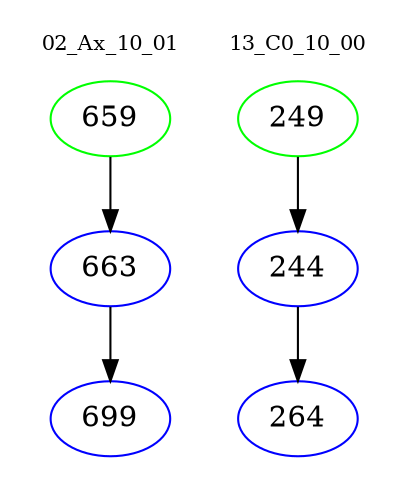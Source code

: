 digraph{
subgraph cluster_0 {
color = white
label = "02_Ax_10_01";
fontsize=10;
T0_659 [label="659", color="green"]
T0_659 -> T0_663 [color="black"]
T0_663 [label="663", color="blue"]
T0_663 -> T0_699 [color="black"]
T0_699 [label="699", color="blue"]
}
subgraph cluster_1 {
color = white
label = "13_C0_10_00";
fontsize=10;
T1_249 [label="249", color="green"]
T1_249 -> T1_244 [color="black"]
T1_244 [label="244", color="blue"]
T1_244 -> T1_264 [color="black"]
T1_264 [label="264", color="blue"]
}
}
